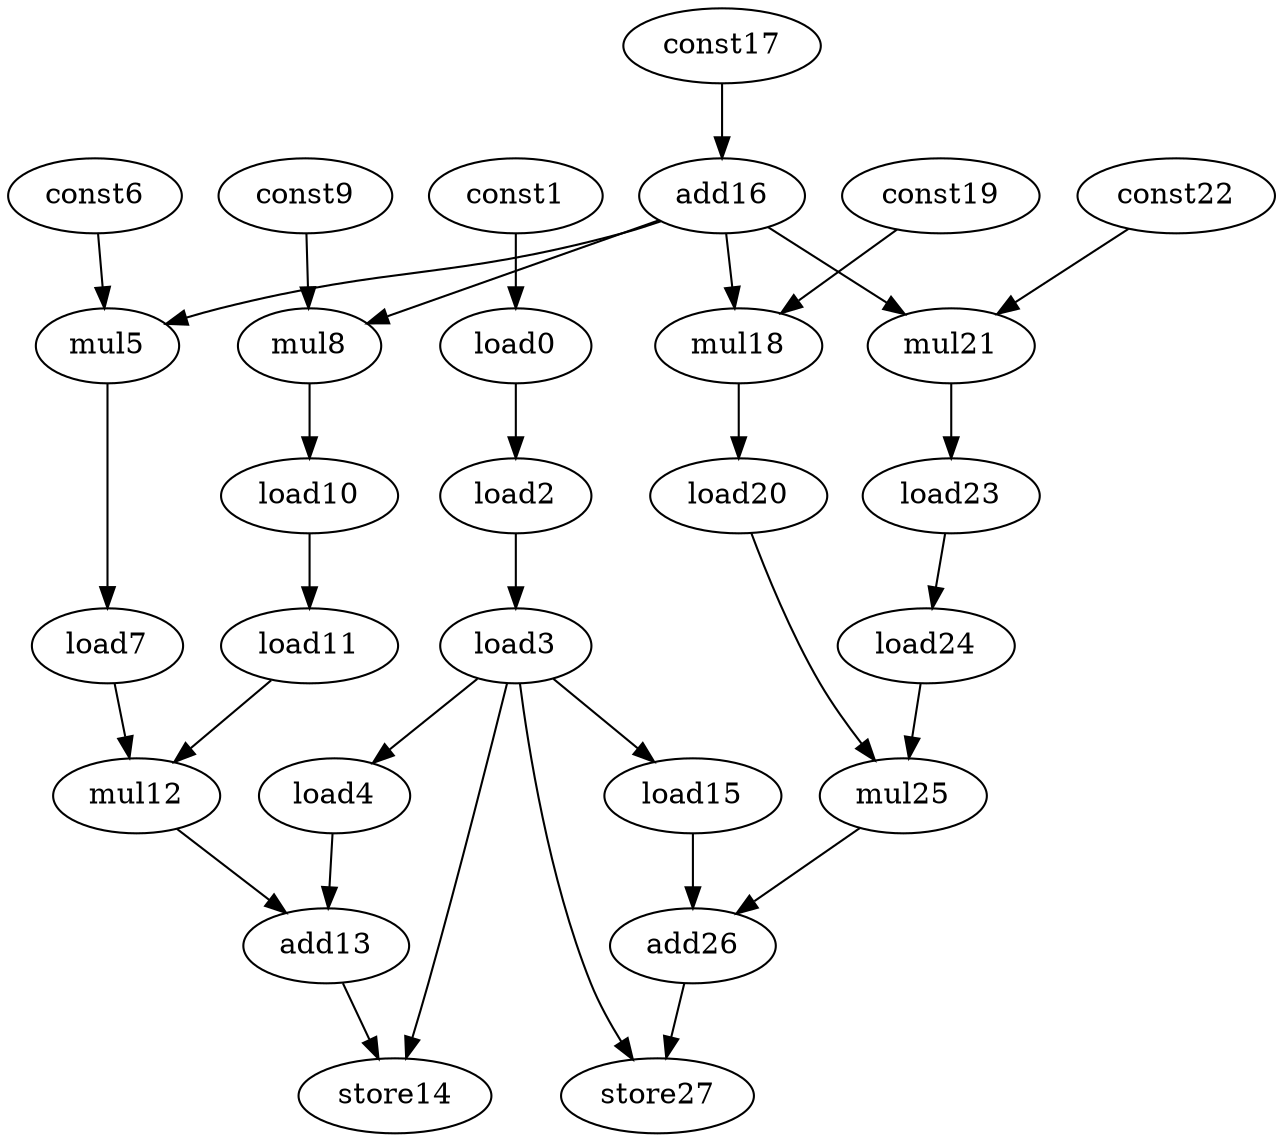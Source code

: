 digraph G {
load0[opcode=load];
const1[opcode=const];
load2[opcode=load];
load3[opcode=load];
load4[opcode=load];
mul5[opcode=mul];
const6[opcode=const];
load7[opcode=load];
mul8[opcode=mul];
const9[opcode=const];
load10[opcode=load];
load11[opcode=load];
mul12[opcode=mul];
add13[opcode=add];
store14[opcode=store];
load15[opcode=load];
add16[opcode=add];
const17[opcode=const];
mul18[opcode=mul];
const19[opcode=const];
load20[opcode=load];
mul21[opcode=mul];
const22[opcode=const];
load23[opcode=load];
load24[opcode=load];
mul25[opcode=mul];
add26[opcode=add];
store27[opcode=store];
load0->load2[operand=0]; //load->load
load2->load3[operand=0]; //load->load
load3->load4[operand=0]; //load->load
load3->store14[operand=1]; //load->store
load3->load15[operand=0]; //load->load
load3->store27[operand=1]; //load->store
load4->add13[operand=1]; //load->add
load7->mul12[operand=1]; //load->mul
load10->load11[operand=0]; //load->load
load11->mul12[operand=0]; //load->mul
mul12->add13[operand=0]; //mul->add
add13->store14[operand=0]; //add->store
load15->add26[operand=1]; //load->add
add16->mul18[operand=1]; //add->gep_mul
add16->mul21[operand=1]; //add->gep_mul
add16->mul5[operand=1]; //add->gep_mul
add16->mul8[operand=1]; //add->gep_mul
load20->mul25[operand=1]; //load->mul
load23->load24[operand=0]; //load->load
load24->mul25[operand=0]; //load->mul
mul25->add26[operand=0]; //mul->add
add26->store27[operand=0]; //add->store
const1->load0[operand=0]; //const->load
const6->mul5[operand=0]; //gep_const->gep_mul
mul5->load7[operand=0]; //gep_mul->load
const9->mul8[operand=0]; //gep_const->gep_mul
mul8->load10[operand=0]; //gep_mul->load
const17->add16[operand=1]; //const->add
const19->mul18[operand=0]; //gep_const->gep_mul
mul18->load20[operand=0]; //gep_mul->load
const22->mul21[operand=0]; //gep_const->gep_mul
mul21->load23[operand=0]; //gep_mul->load
}
